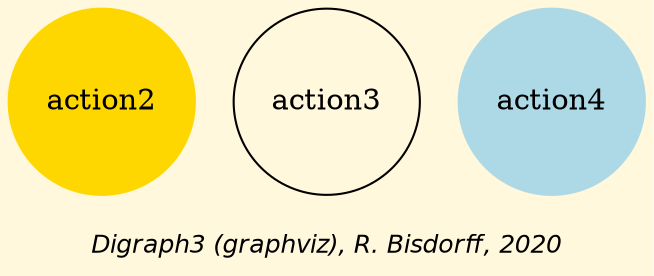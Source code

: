 digraph G {
graph [ bgcolor = cornsilk, fontname = "Helvetica-Oblique",
 fontsize = 12,
 label = "\nDigraph3 (graphviz), R. Bisdorff, 2020", size="7,7"];#n1 [shape = "circle", &label = "action1", style = "filled", color = lightblue];
n2 [shape = "circle", label = "action2", style = "filled", color = gold];
n3 [shape = "circle", label = "action3"];
n4 [shape = "circle", label = "action4", style = "filled", color = lightblue];
}
